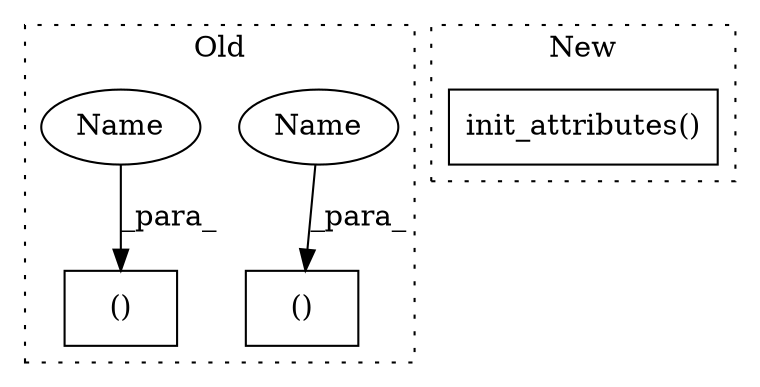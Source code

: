 digraph G {
subgraph cluster0 {
1 [label="()" a="54" s="2555" l="24" shape="box"];
3 [label="()" a="54" s="2465" l="24" shape="box"];
4 [label="Name" a="87" s="2467" l="1" shape="ellipse"];
5 [label="Name" a="87" s="2557" l="1" shape="ellipse"];
label = "Old";
style="dotted";
}
subgraph cluster1 {
2 [label="init_attributes()" a="75" s="2274,2316" l="21,1" shape="box"];
label = "New";
style="dotted";
}
4 -> 3 [label="_para_"];
5 -> 1 [label="_para_"];
}